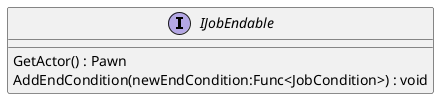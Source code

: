 @startuml
interface IJobEndable {
    GetActor() : Pawn
    AddEndCondition(newEndCondition:Func<JobCondition>) : void
}
@enduml
